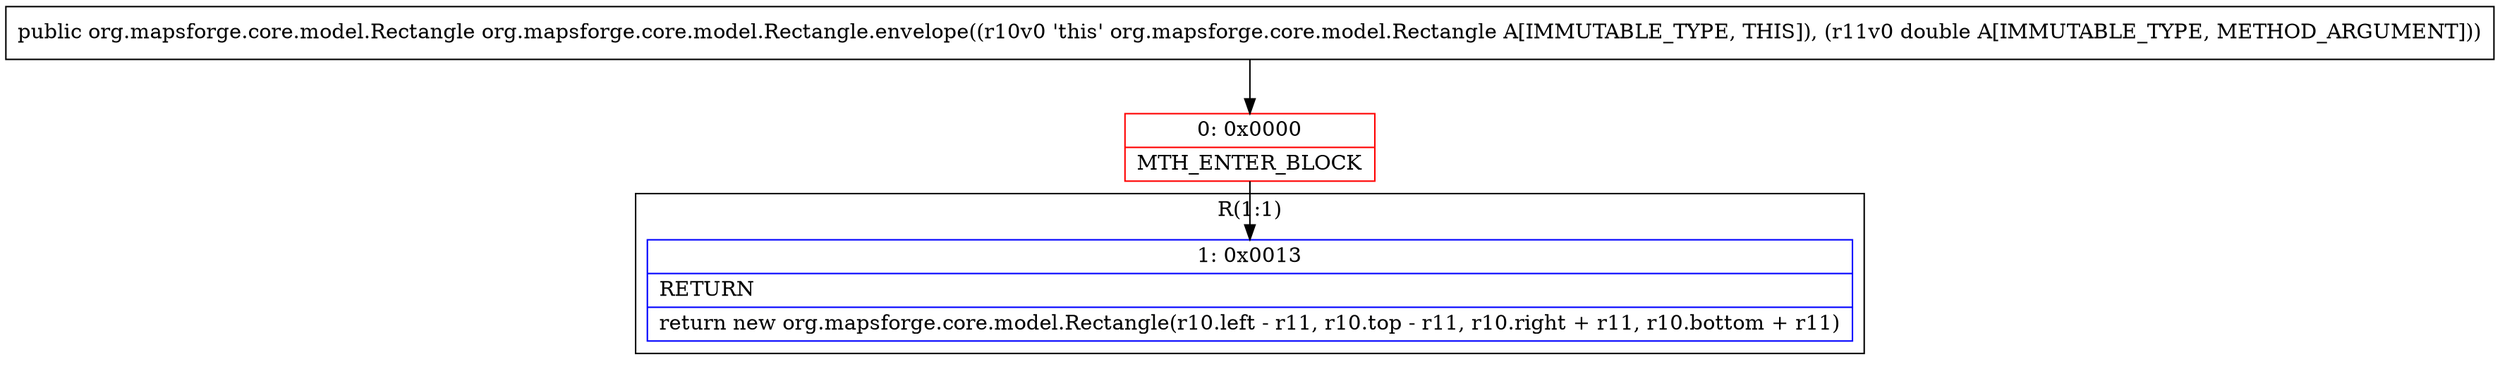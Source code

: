 digraph "CFG fororg.mapsforge.core.model.Rectangle.envelope(D)Lorg\/mapsforge\/core\/model\/Rectangle;" {
subgraph cluster_Region_125623507 {
label = "R(1:1)";
node [shape=record,color=blue];
Node_1 [shape=record,label="{1\:\ 0x0013|RETURN\l|return new org.mapsforge.core.model.Rectangle(r10.left \- r11, r10.top \- r11, r10.right + r11, r10.bottom + r11)\l}"];
}
Node_0 [shape=record,color=red,label="{0\:\ 0x0000|MTH_ENTER_BLOCK\l}"];
MethodNode[shape=record,label="{public org.mapsforge.core.model.Rectangle org.mapsforge.core.model.Rectangle.envelope((r10v0 'this' org.mapsforge.core.model.Rectangle A[IMMUTABLE_TYPE, THIS]), (r11v0 double A[IMMUTABLE_TYPE, METHOD_ARGUMENT])) }"];
MethodNode -> Node_0;
Node_0 -> Node_1;
}

